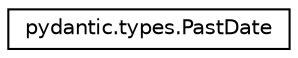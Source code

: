 digraph "Graphical Class Hierarchy"
{
 // LATEX_PDF_SIZE
  edge [fontname="Helvetica",fontsize="10",labelfontname="Helvetica",labelfontsize="10"];
  node [fontname="Helvetica",fontsize="10",shape=record];
  rankdir="LR";
  Node0 [label="pydantic.types.PastDate",height=0.2,width=0.4,color="black", fillcolor="white", style="filled",URL="$classpydantic_1_1types_1_1PastDate.html",tooltip=" "];
}
